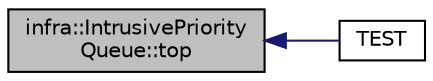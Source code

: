 digraph "infra::IntrusivePriorityQueue::top"
{
 // INTERACTIVE_SVG=YES
  edge [fontname="Helvetica",fontsize="10",labelfontname="Helvetica",labelfontsize="10"];
  node [fontname="Helvetica",fontsize="10",shape=record];
  rankdir="LR";
  Node42 [label="infra::IntrusivePriority\lQueue::top",height=0.2,width=0.4,color="black", fillcolor="grey75", style="filled", fontcolor="black"];
  Node42 -> Node43 [dir="back",color="midnightblue",fontsize="10",style="solid",fontname="Helvetica"];
  Node43 [label="TEST",height=0.2,width=0.4,color="black", fillcolor="white", style="filled",URL="$d6/db6/_test_intrusive_priority_queue_8cpp.html#a10e7be5f46c409a4f2b7a210ce69a2e9"];
}
